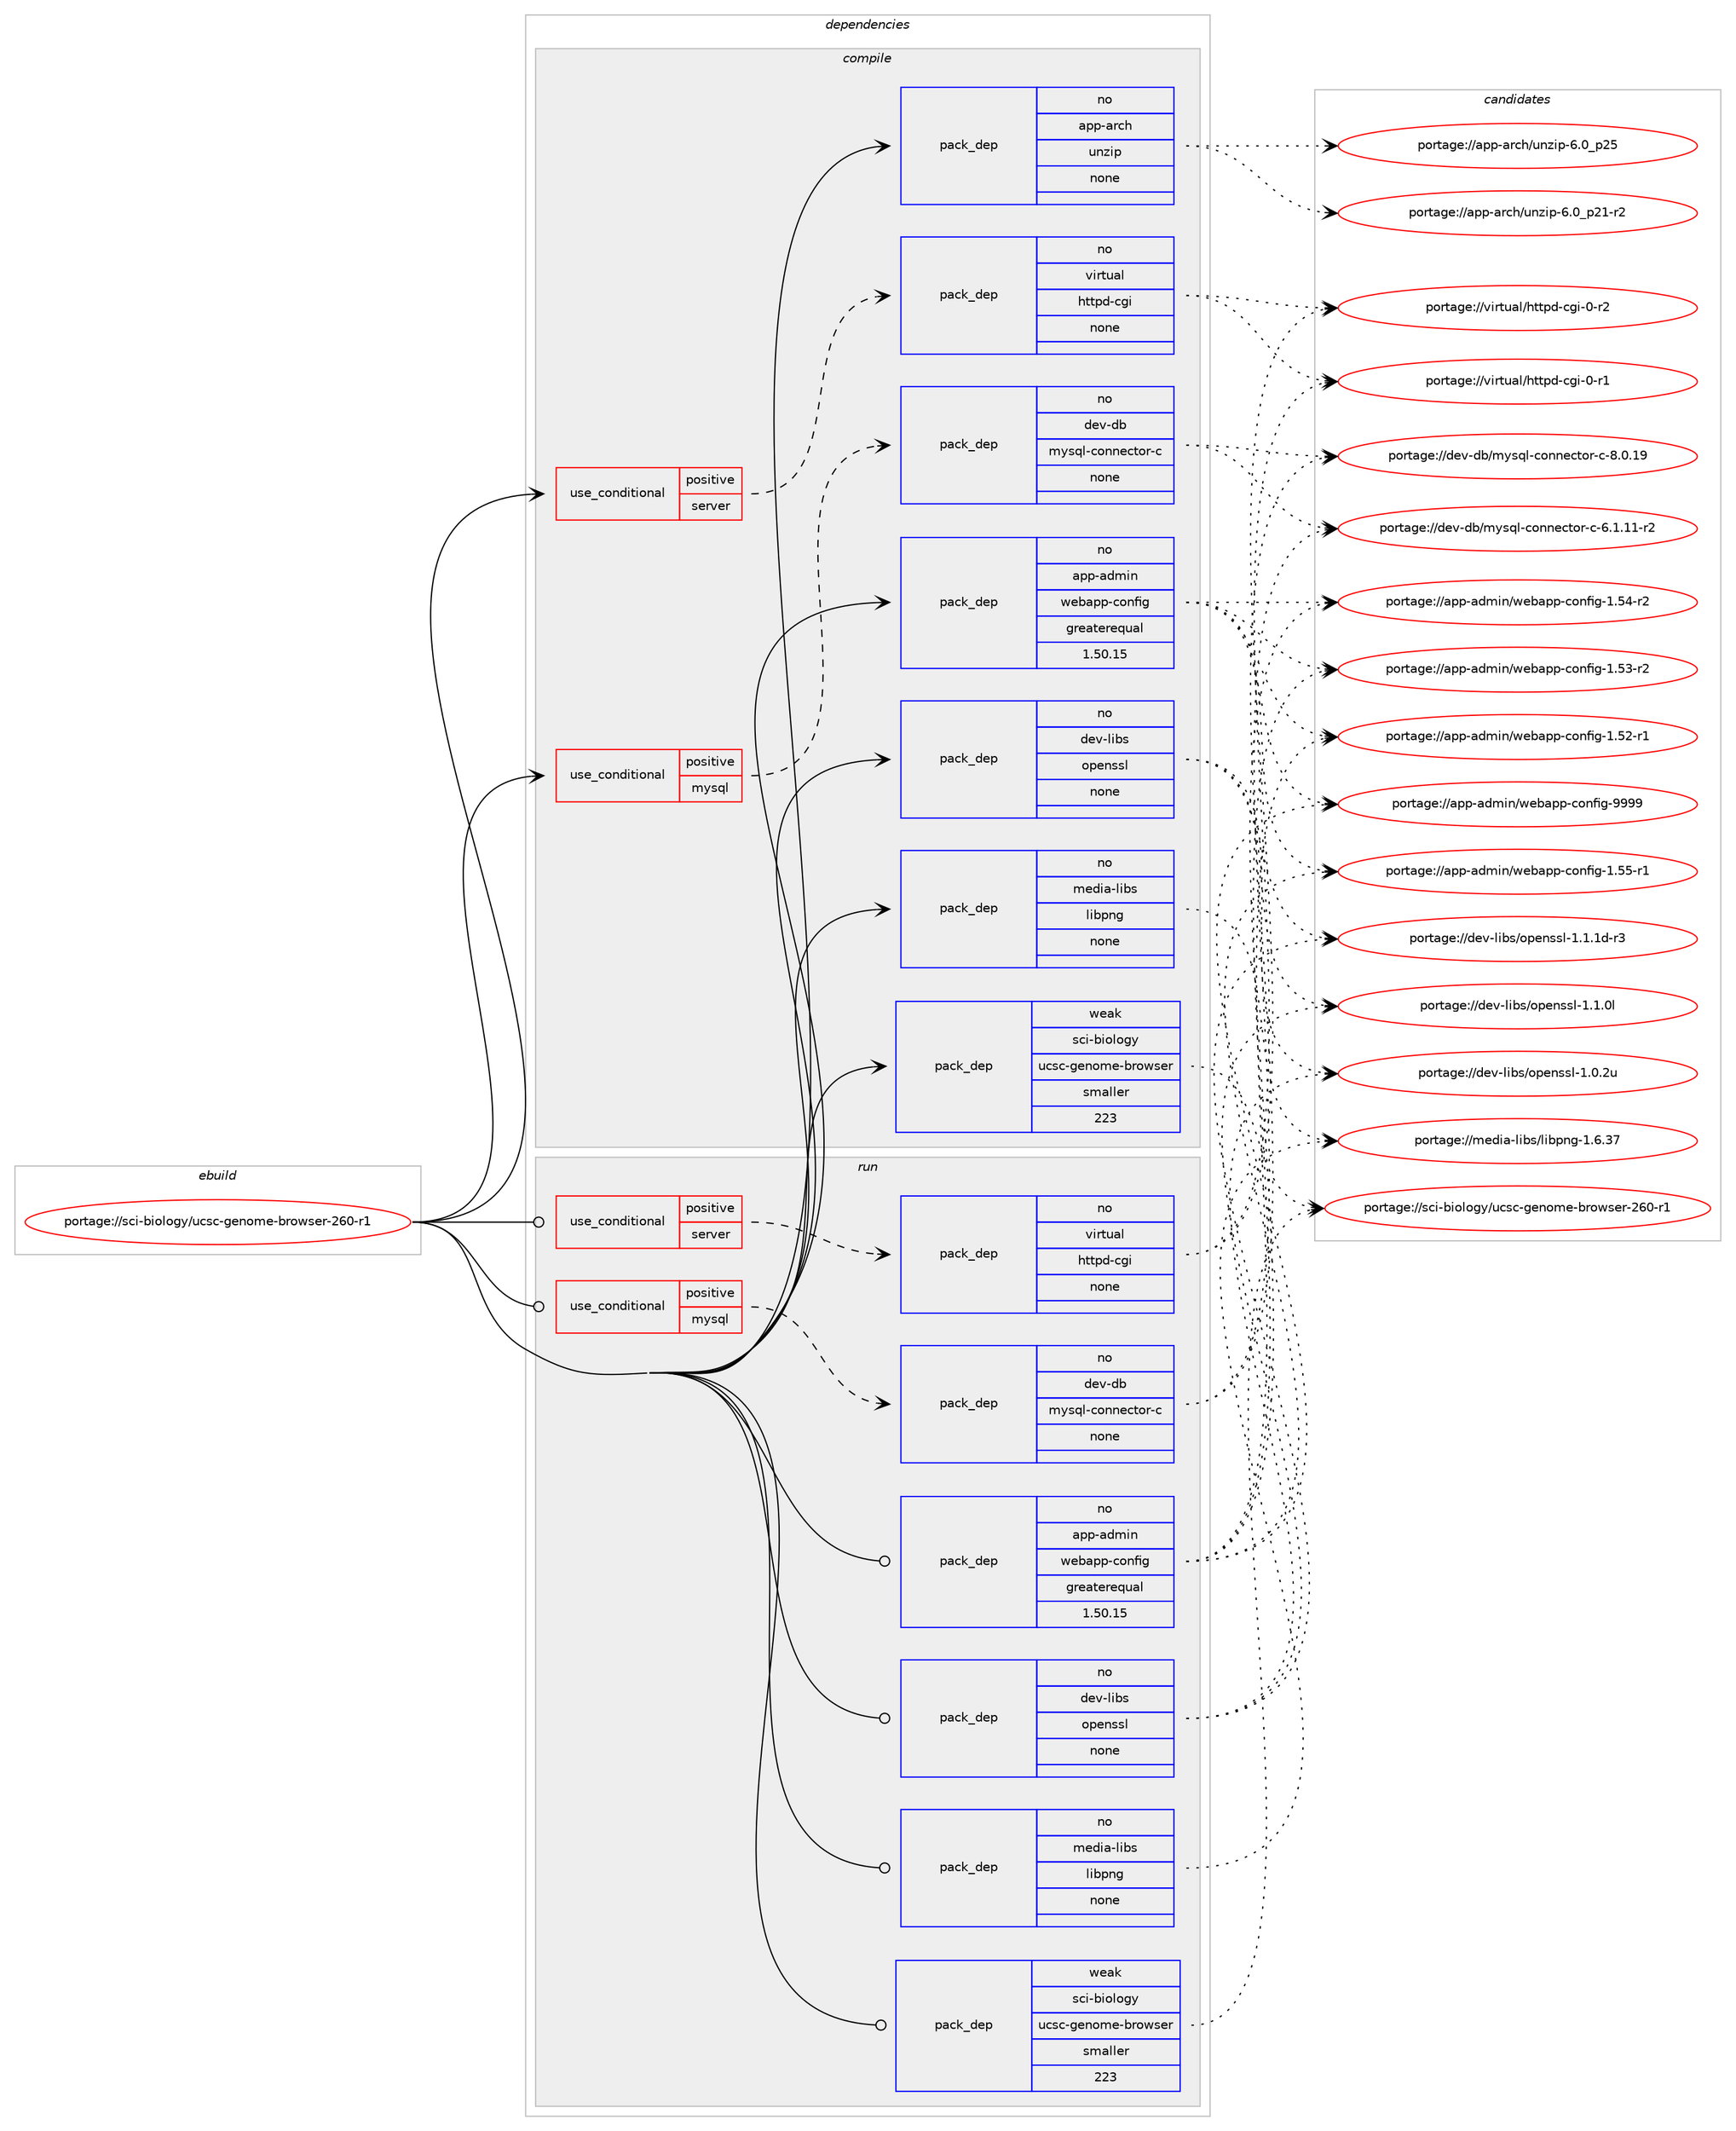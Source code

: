 digraph prolog {

# *************
# Graph options
# *************

newrank=true;
concentrate=true;
compound=true;
graph [rankdir=LR,fontname=Helvetica,fontsize=10,ranksep=1.5];#, ranksep=2.5, nodesep=0.2];
edge  [arrowhead=vee];
node  [fontname=Helvetica,fontsize=10];

# **********
# The ebuild
# **********

subgraph cluster_leftcol {
color=gray;
rank=same;
label=<<i>ebuild</i>>;
id [label="portage://sci-biology/ucsc-genome-browser-260-r1", color=red, width=4, href="../sci-biology/ucsc-genome-browser-260-r1.svg"];
}

# ****************
# The dependencies
# ****************

subgraph cluster_midcol {
color=gray;
label=<<i>dependencies</i>>;
subgraph cluster_compile {
fillcolor="#eeeeee";
style=filled;
label=<<i>compile</i>>;
subgraph cond7797 {
dependency43557 [label=<<TABLE BORDER="0" CELLBORDER="1" CELLSPACING="0" CELLPADDING="4"><TR><TD ROWSPAN="3" CELLPADDING="10">use_conditional</TD></TR><TR><TD>positive</TD></TR><TR><TD>mysql</TD></TR></TABLE>>, shape=none, color=red];
subgraph pack34842 {
dependency43558 [label=<<TABLE BORDER="0" CELLBORDER="1" CELLSPACING="0" CELLPADDING="4" WIDTH="220"><TR><TD ROWSPAN="6" CELLPADDING="30">pack_dep</TD></TR><TR><TD WIDTH="110">no</TD></TR><TR><TD>dev-db</TD></TR><TR><TD>mysql-connector-c</TD></TR><TR><TD>none</TD></TR><TR><TD></TD></TR></TABLE>>, shape=none, color=blue];
}
dependency43557:e -> dependency43558:w [weight=20,style="dashed",arrowhead="vee"];
}
id:e -> dependency43557:w [weight=20,style="solid",arrowhead="vee"];
subgraph cond7798 {
dependency43559 [label=<<TABLE BORDER="0" CELLBORDER="1" CELLSPACING="0" CELLPADDING="4"><TR><TD ROWSPAN="3" CELLPADDING="10">use_conditional</TD></TR><TR><TD>positive</TD></TR><TR><TD>server</TD></TR></TABLE>>, shape=none, color=red];
subgraph pack34843 {
dependency43560 [label=<<TABLE BORDER="0" CELLBORDER="1" CELLSPACING="0" CELLPADDING="4" WIDTH="220"><TR><TD ROWSPAN="6" CELLPADDING="30">pack_dep</TD></TR><TR><TD WIDTH="110">no</TD></TR><TR><TD>virtual</TD></TR><TR><TD>httpd-cgi</TD></TR><TR><TD>none</TD></TR><TR><TD></TD></TR></TABLE>>, shape=none, color=blue];
}
dependency43559:e -> dependency43560:w [weight=20,style="dashed",arrowhead="vee"];
}
id:e -> dependency43559:w [weight=20,style="solid",arrowhead="vee"];
subgraph pack34844 {
dependency43561 [label=<<TABLE BORDER="0" CELLBORDER="1" CELLSPACING="0" CELLPADDING="4" WIDTH="220"><TR><TD ROWSPAN="6" CELLPADDING="30">pack_dep</TD></TR><TR><TD WIDTH="110">no</TD></TR><TR><TD>app-admin</TD></TR><TR><TD>webapp-config</TD></TR><TR><TD>greaterequal</TD></TR><TR><TD>1.50.15</TD></TR></TABLE>>, shape=none, color=blue];
}
id:e -> dependency43561:w [weight=20,style="solid",arrowhead="vee"];
subgraph pack34845 {
dependency43562 [label=<<TABLE BORDER="0" CELLBORDER="1" CELLSPACING="0" CELLPADDING="4" WIDTH="220"><TR><TD ROWSPAN="6" CELLPADDING="30">pack_dep</TD></TR><TR><TD WIDTH="110">no</TD></TR><TR><TD>app-arch</TD></TR><TR><TD>unzip</TD></TR><TR><TD>none</TD></TR><TR><TD></TD></TR></TABLE>>, shape=none, color=blue];
}
id:e -> dependency43562:w [weight=20,style="solid",arrowhead="vee"];
subgraph pack34846 {
dependency43563 [label=<<TABLE BORDER="0" CELLBORDER="1" CELLSPACING="0" CELLPADDING="4" WIDTH="220"><TR><TD ROWSPAN="6" CELLPADDING="30">pack_dep</TD></TR><TR><TD WIDTH="110">no</TD></TR><TR><TD>dev-libs</TD></TR><TR><TD>openssl</TD></TR><TR><TD>none</TD></TR><TR><TD></TD></TR></TABLE>>, shape=none, color=blue];
}
id:e -> dependency43563:w [weight=20,style="solid",arrowhead="vee"];
subgraph pack34847 {
dependency43564 [label=<<TABLE BORDER="0" CELLBORDER="1" CELLSPACING="0" CELLPADDING="4" WIDTH="220"><TR><TD ROWSPAN="6" CELLPADDING="30">pack_dep</TD></TR><TR><TD WIDTH="110">no</TD></TR><TR><TD>media-libs</TD></TR><TR><TD>libpng</TD></TR><TR><TD>none</TD></TR><TR><TD></TD></TR></TABLE>>, shape=none, color=blue];
}
id:e -> dependency43564:w [weight=20,style="solid",arrowhead="vee"];
subgraph pack34848 {
dependency43565 [label=<<TABLE BORDER="0" CELLBORDER="1" CELLSPACING="0" CELLPADDING="4" WIDTH="220"><TR><TD ROWSPAN="6" CELLPADDING="30">pack_dep</TD></TR><TR><TD WIDTH="110">weak</TD></TR><TR><TD>sci-biology</TD></TR><TR><TD>ucsc-genome-browser</TD></TR><TR><TD>smaller</TD></TR><TR><TD>223</TD></TR></TABLE>>, shape=none, color=blue];
}
id:e -> dependency43565:w [weight=20,style="solid",arrowhead="vee"];
}
subgraph cluster_compileandrun {
fillcolor="#eeeeee";
style=filled;
label=<<i>compile and run</i>>;
}
subgraph cluster_run {
fillcolor="#eeeeee";
style=filled;
label=<<i>run</i>>;
subgraph cond7799 {
dependency43566 [label=<<TABLE BORDER="0" CELLBORDER="1" CELLSPACING="0" CELLPADDING="4"><TR><TD ROWSPAN="3" CELLPADDING="10">use_conditional</TD></TR><TR><TD>positive</TD></TR><TR><TD>mysql</TD></TR></TABLE>>, shape=none, color=red];
subgraph pack34849 {
dependency43567 [label=<<TABLE BORDER="0" CELLBORDER="1" CELLSPACING="0" CELLPADDING="4" WIDTH="220"><TR><TD ROWSPAN="6" CELLPADDING="30">pack_dep</TD></TR><TR><TD WIDTH="110">no</TD></TR><TR><TD>dev-db</TD></TR><TR><TD>mysql-connector-c</TD></TR><TR><TD>none</TD></TR><TR><TD></TD></TR></TABLE>>, shape=none, color=blue];
}
dependency43566:e -> dependency43567:w [weight=20,style="dashed",arrowhead="vee"];
}
id:e -> dependency43566:w [weight=20,style="solid",arrowhead="odot"];
subgraph cond7800 {
dependency43568 [label=<<TABLE BORDER="0" CELLBORDER="1" CELLSPACING="0" CELLPADDING="4"><TR><TD ROWSPAN="3" CELLPADDING="10">use_conditional</TD></TR><TR><TD>positive</TD></TR><TR><TD>server</TD></TR></TABLE>>, shape=none, color=red];
subgraph pack34850 {
dependency43569 [label=<<TABLE BORDER="0" CELLBORDER="1" CELLSPACING="0" CELLPADDING="4" WIDTH="220"><TR><TD ROWSPAN="6" CELLPADDING="30">pack_dep</TD></TR><TR><TD WIDTH="110">no</TD></TR><TR><TD>virtual</TD></TR><TR><TD>httpd-cgi</TD></TR><TR><TD>none</TD></TR><TR><TD></TD></TR></TABLE>>, shape=none, color=blue];
}
dependency43568:e -> dependency43569:w [weight=20,style="dashed",arrowhead="vee"];
}
id:e -> dependency43568:w [weight=20,style="solid",arrowhead="odot"];
subgraph pack34851 {
dependency43570 [label=<<TABLE BORDER="0" CELLBORDER="1" CELLSPACING="0" CELLPADDING="4" WIDTH="220"><TR><TD ROWSPAN="6" CELLPADDING="30">pack_dep</TD></TR><TR><TD WIDTH="110">no</TD></TR><TR><TD>app-admin</TD></TR><TR><TD>webapp-config</TD></TR><TR><TD>greaterequal</TD></TR><TR><TD>1.50.15</TD></TR></TABLE>>, shape=none, color=blue];
}
id:e -> dependency43570:w [weight=20,style="solid",arrowhead="odot"];
subgraph pack34852 {
dependency43571 [label=<<TABLE BORDER="0" CELLBORDER="1" CELLSPACING="0" CELLPADDING="4" WIDTH="220"><TR><TD ROWSPAN="6" CELLPADDING="30">pack_dep</TD></TR><TR><TD WIDTH="110">no</TD></TR><TR><TD>dev-libs</TD></TR><TR><TD>openssl</TD></TR><TR><TD>none</TD></TR><TR><TD></TD></TR></TABLE>>, shape=none, color=blue];
}
id:e -> dependency43571:w [weight=20,style="solid",arrowhead="odot"];
subgraph pack34853 {
dependency43572 [label=<<TABLE BORDER="0" CELLBORDER="1" CELLSPACING="0" CELLPADDING="4" WIDTH="220"><TR><TD ROWSPAN="6" CELLPADDING="30">pack_dep</TD></TR><TR><TD WIDTH="110">no</TD></TR><TR><TD>media-libs</TD></TR><TR><TD>libpng</TD></TR><TR><TD>none</TD></TR><TR><TD></TD></TR></TABLE>>, shape=none, color=blue];
}
id:e -> dependency43572:w [weight=20,style="solid",arrowhead="odot"];
subgraph pack34854 {
dependency43573 [label=<<TABLE BORDER="0" CELLBORDER="1" CELLSPACING="0" CELLPADDING="4" WIDTH="220"><TR><TD ROWSPAN="6" CELLPADDING="30">pack_dep</TD></TR><TR><TD WIDTH="110">weak</TD></TR><TR><TD>sci-biology</TD></TR><TR><TD>ucsc-genome-browser</TD></TR><TR><TD>smaller</TD></TR><TR><TD>223</TD></TR></TABLE>>, shape=none, color=blue];
}
id:e -> dependency43573:w [weight=20,style="solid",arrowhead="odot"];
}
}

# **************
# The candidates
# **************

subgraph cluster_choices {
rank=same;
color=gray;
label=<<i>candidates</i>>;

subgraph choice34842 {
color=black;
nodesep=1;
choice100101118451009847109121115113108459911111011010199116111114459945564648464957 [label="portage://dev-db/mysql-connector-c-8.0.19", color=red, width=4,href="../dev-db/mysql-connector-c-8.0.19.svg"];
choice1001011184510098471091211151131084599111110110101991161111144599455446494649494511450 [label="portage://dev-db/mysql-connector-c-6.1.11-r2", color=red, width=4,href="../dev-db/mysql-connector-c-6.1.11-r2.svg"];
dependency43558:e -> choice100101118451009847109121115113108459911111011010199116111114459945564648464957:w [style=dotted,weight="100"];
dependency43558:e -> choice1001011184510098471091211151131084599111110110101991161111144599455446494649494511450:w [style=dotted,weight="100"];
}
subgraph choice34843 {
color=black;
nodesep=1;
choice1181051141161179710847104116116112100459910310545484511450 [label="portage://virtual/httpd-cgi-0-r2", color=red, width=4,href="../virtual/httpd-cgi-0-r2.svg"];
choice1181051141161179710847104116116112100459910310545484511449 [label="portage://virtual/httpd-cgi-0-r1", color=red, width=4,href="../virtual/httpd-cgi-0-r1.svg"];
dependency43560:e -> choice1181051141161179710847104116116112100459910310545484511450:w [style=dotted,weight="100"];
dependency43560:e -> choice1181051141161179710847104116116112100459910310545484511449:w [style=dotted,weight="100"];
}
subgraph choice34844 {
color=black;
nodesep=1;
choice97112112459710010910511047119101989711211245991111101021051034557575757 [label="portage://app-admin/webapp-config-9999", color=red, width=4,href="../app-admin/webapp-config-9999.svg"];
choice971121124597100109105110471191019897112112459911111010210510345494653534511449 [label="portage://app-admin/webapp-config-1.55-r1", color=red, width=4,href="../app-admin/webapp-config-1.55-r1.svg"];
choice971121124597100109105110471191019897112112459911111010210510345494653524511450 [label="portage://app-admin/webapp-config-1.54-r2", color=red, width=4,href="../app-admin/webapp-config-1.54-r2.svg"];
choice971121124597100109105110471191019897112112459911111010210510345494653514511450 [label="portage://app-admin/webapp-config-1.53-r2", color=red, width=4,href="../app-admin/webapp-config-1.53-r2.svg"];
choice971121124597100109105110471191019897112112459911111010210510345494653504511449 [label="portage://app-admin/webapp-config-1.52-r1", color=red, width=4,href="../app-admin/webapp-config-1.52-r1.svg"];
dependency43561:e -> choice97112112459710010910511047119101989711211245991111101021051034557575757:w [style=dotted,weight="100"];
dependency43561:e -> choice971121124597100109105110471191019897112112459911111010210510345494653534511449:w [style=dotted,weight="100"];
dependency43561:e -> choice971121124597100109105110471191019897112112459911111010210510345494653524511450:w [style=dotted,weight="100"];
dependency43561:e -> choice971121124597100109105110471191019897112112459911111010210510345494653514511450:w [style=dotted,weight="100"];
dependency43561:e -> choice971121124597100109105110471191019897112112459911111010210510345494653504511449:w [style=dotted,weight="100"];
}
subgraph choice34845 {
color=black;
nodesep=1;
choice971121124597114991044711711012210511245544648951125053 [label="portage://app-arch/unzip-6.0_p25", color=red, width=4,href="../app-arch/unzip-6.0_p25.svg"];
choice9711211245971149910447117110122105112455446489511250494511450 [label="portage://app-arch/unzip-6.0_p21-r2", color=red, width=4,href="../app-arch/unzip-6.0_p21-r2.svg"];
dependency43562:e -> choice971121124597114991044711711012210511245544648951125053:w [style=dotted,weight="100"];
dependency43562:e -> choice9711211245971149910447117110122105112455446489511250494511450:w [style=dotted,weight="100"];
}
subgraph choice34846 {
color=black;
nodesep=1;
choice1001011184510810598115471111121011101151151084549464946491004511451 [label="portage://dev-libs/openssl-1.1.1d-r3", color=red, width=4,href="../dev-libs/openssl-1.1.1d-r3.svg"];
choice100101118451081059811547111112101110115115108454946494648108 [label="portage://dev-libs/openssl-1.1.0l", color=red, width=4,href="../dev-libs/openssl-1.1.0l.svg"];
choice100101118451081059811547111112101110115115108454946484650117 [label="portage://dev-libs/openssl-1.0.2u", color=red, width=4,href="../dev-libs/openssl-1.0.2u.svg"];
dependency43563:e -> choice1001011184510810598115471111121011101151151084549464946491004511451:w [style=dotted,weight="100"];
dependency43563:e -> choice100101118451081059811547111112101110115115108454946494648108:w [style=dotted,weight="100"];
dependency43563:e -> choice100101118451081059811547111112101110115115108454946484650117:w [style=dotted,weight="100"];
}
subgraph choice34847 {
color=black;
nodesep=1;
choice109101100105974510810598115471081059811211010345494654465155 [label="portage://media-libs/libpng-1.6.37", color=red, width=4,href="../media-libs/libpng-1.6.37.svg"];
dependency43564:e -> choice109101100105974510810598115471081059811211010345494654465155:w [style=dotted,weight="100"];
}
subgraph choice34848 {
color=black;
nodesep=1;
choice115991054598105111108111103121471179911599451031011101111091014598114111119115101114455054484511449 [label="portage://sci-biology/ucsc-genome-browser-260-r1", color=red, width=4,href="../sci-biology/ucsc-genome-browser-260-r1.svg"];
dependency43565:e -> choice115991054598105111108111103121471179911599451031011101111091014598114111119115101114455054484511449:w [style=dotted,weight="100"];
}
subgraph choice34849 {
color=black;
nodesep=1;
choice100101118451009847109121115113108459911111011010199116111114459945564648464957 [label="portage://dev-db/mysql-connector-c-8.0.19", color=red, width=4,href="../dev-db/mysql-connector-c-8.0.19.svg"];
choice1001011184510098471091211151131084599111110110101991161111144599455446494649494511450 [label="portage://dev-db/mysql-connector-c-6.1.11-r2", color=red, width=4,href="../dev-db/mysql-connector-c-6.1.11-r2.svg"];
dependency43567:e -> choice100101118451009847109121115113108459911111011010199116111114459945564648464957:w [style=dotted,weight="100"];
dependency43567:e -> choice1001011184510098471091211151131084599111110110101991161111144599455446494649494511450:w [style=dotted,weight="100"];
}
subgraph choice34850 {
color=black;
nodesep=1;
choice1181051141161179710847104116116112100459910310545484511450 [label="portage://virtual/httpd-cgi-0-r2", color=red, width=4,href="../virtual/httpd-cgi-0-r2.svg"];
choice1181051141161179710847104116116112100459910310545484511449 [label="portage://virtual/httpd-cgi-0-r1", color=red, width=4,href="../virtual/httpd-cgi-0-r1.svg"];
dependency43569:e -> choice1181051141161179710847104116116112100459910310545484511450:w [style=dotted,weight="100"];
dependency43569:e -> choice1181051141161179710847104116116112100459910310545484511449:w [style=dotted,weight="100"];
}
subgraph choice34851 {
color=black;
nodesep=1;
choice97112112459710010910511047119101989711211245991111101021051034557575757 [label="portage://app-admin/webapp-config-9999", color=red, width=4,href="../app-admin/webapp-config-9999.svg"];
choice971121124597100109105110471191019897112112459911111010210510345494653534511449 [label="portage://app-admin/webapp-config-1.55-r1", color=red, width=4,href="../app-admin/webapp-config-1.55-r1.svg"];
choice971121124597100109105110471191019897112112459911111010210510345494653524511450 [label="portage://app-admin/webapp-config-1.54-r2", color=red, width=4,href="../app-admin/webapp-config-1.54-r2.svg"];
choice971121124597100109105110471191019897112112459911111010210510345494653514511450 [label="portage://app-admin/webapp-config-1.53-r2", color=red, width=4,href="../app-admin/webapp-config-1.53-r2.svg"];
choice971121124597100109105110471191019897112112459911111010210510345494653504511449 [label="portage://app-admin/webapp-config-1.52-r1", color=red, width=4,href="../app-admin/webapp-config-1.52-r1.svg"];
dependency43570:e -> choice97112112459710010910511047119101989711211245991111101021051034557575757:w [style=dotted,weight="100"];
dependency43570:e -> choice971121124597100109105110471191019897112112459911111010210510345494653534511449:w [style=dotted,weight="100"];
dependency43570:e -> choice971121124597100109105110471191019897112112459911111010210510345494653524511450:w [style=dotted,weight="100"];
dependency43570:e -> choice971121124597100109105110471191019897112112459911111010210510345494653514511450:w [style=dotted,weight="100"];
dependency43570:e -> choice971121124597100109105110471191019897112112459911111010210510345494653504511449:w [style=dotted,weight="100"];
}
subgraph choice34852 {
color=black;
nodesep=1;
choice1001011184510810598115471111121011101151151084549464946491004511451 [label="portage://dev-libs/openssl-1.1.1d-r3", color=red, width=4,href="../dev-libs/openssl-1.1.1d-r3.svg"];
choice100101118451081059811547111112101110115115108454946494648108 [label="portage://dev-libs/openssl-1.1.0l", color=red, width=4,href="../dev-libs/openssl-1.1.0l.svg"];
choice100101118451081059811547111112101110115115108454946484650117 [label="portage://dev-libs/openssl-1.0.2u", color=red, width=4,href="../dev-libs/openssl-1.0.2u.svg"];
dependency43571:e -> choice1001011184510810598115471111121011101151151084549464946491004511451:w [style=dotted,weight="100"];
dependency43571:e -> choice100101118451081059811547111112101110115115108454946494648108:w [style=dotted,weight="100"];
dependency43571:e -> choice100101118451081059811547111112101110115115108454946484650117:w [style=dotted,weight="100"];
}
subgraph choice34853 {
color=black;
nodesep=1;
choice109101100105974510810598115471081059811211010345494654465155 [label="portage://media-libs/libpng-1.6.37", color=red, width=4,href="../media-libs/libpng-1.6.37.svg"];
dependency43572:e -> choice109101100105974510810598115471081059811211010345494654465155:w [style=dotted,weight="100"];
}
subgraph choice34854 {
color=black;
nodesep=1;
choice115991054598105111108111103121471179911599451031011101111091014598114111119115101114455054484511449 [label="portage://sci-biology/ucsc-genome-browser-260-r1", color=red, width=4,href="../sci-biology/ucsc-genome-browser-260-r1.svg"];
dependency43573:e -> choice115991054598105111108111103121471179911599451031011101111091014598114111119115101114455054484511449:w [style=dotted,weight="100"];
}
}

}
